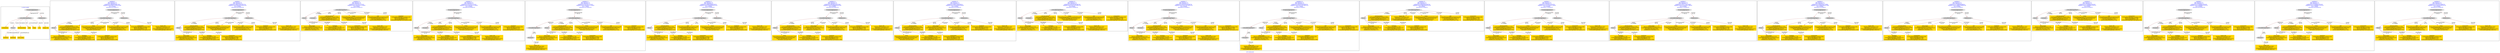 digraph n0 {
fontcolor="blue"
remincross="true"
label="s20-s-lacma.xml"
subgraph cluster_0 {
label="1-correct model"
n2[style="filled",color="white",fillcolor="lightgray",label="CulturalHeritageObject1"];
n3[shape="plaintext",style="filled",fillcolor="gold",label="creationDate"];
n4[style="filled",color="white",fillcolor="lightgray",label="Person1"];
n5[shape="plaintext",style="filled",fillcolor="gold",label="Artwork_Details"];
n6[shape="plaintext",style="filled",fillcolor="gold",label="title"];
n7[shape="plaintext",style="filled",fillcolor="gold",label="Origin"];
n8[shape="plaintext",style="filled",fillcolor="gold",label="ID"];
n9[shape="plaintext",style="filled",fillcolor="gold",label="birthDate"];
n10[shape="plaintext",style="filled",fillcolor="gold",label="deathDate"];
n11[shape="plaintext",style="filled",fillcolor="gold",label="Artist_Name"];
n12[style="filled",color="white",fillcolor="lightgray",label="EuropeanaAggregation1"];
n13[style="filled",color="white",fillcolor="lightgray",label="WebResource1"];
n14[shape="plaintext",style="filled",fillcolor="gold",label="Image_URL"];
}
subgraph cluster_1 {
label="candidate 0\nlink coherence:1.0\nnode coherence:1.0\nconfidence:0.4896383404877847\nmapping score:0.6007127801625949\ncost:10.99998\n-precision:0.82-recall:0.75"
n16[style="filled",color="white",fillcolor="lightgray",label="CulturalHeritageObject1"];
n17[style="filled",color="white",fillcolor="lightgray",label="Person1"];
n18[style="filled",color="white",fillcolor="lightgray",label="EuropeanaAggregation1"];
n19[style="filled",color="white",fillcolor="lightgray",label="WebResource1"];
n20[shape="plaintext",style="filled",fillcolor="gold",label="Image_URL\n[WebResource,classLink,0.562]\n[Document,classLink,0.417]\n[CulturalHeritageObject,provenance,0.011]\n[CulturalHeritageObject,title,0.01]"];
n21[shape="plaintext",style="filled",fillcolor="gold",label="Artwork_Details\n[CulturalHeritageObject,extent,0.692]\n[CulturalHeritageObject,provenance,0.169]\n[Person,nameOfThePerson,0.07]\n[CulturalHeritageObject,description,0.069]"];
n22[shape="plaintext",style="filled",fillcolor="gold",label="Artist_Name\n[Person,nameOfThePerson,0.374]\n[CulturalHeritageObject,provenance,0.287]\n[Document,classLink,0.201]\n[WebResource,classLink,0.137]"];
n23[shape="plaintext",style="filled",fillcolor="gold",label="Origin\n[CulturalHeritageObject,accessionNumber,0.363]\n[CulturalHeritageObject,provenance,0.283]\n[Person,nameOfThePerson,0.262]\n[Document,classLink,0.092]"];
n24[shape="plaintext",style="filled",fillcolor="gold",label="title\n[CulturalHeritageObject,provenance,0.406]\n[CulturalHeritageObject,title,0.252]\n[Document,classLink,0.195]\n[Person,nameOfThePerson,0.148]"];
n25[shape="plaintext",style="filled",fillcolor="gold",label="birthDate\n[Person,dateOfBirth,0.728]\n[CulturalHeritageObject,created,0.232]\n[Person,dateOfDeath,0.031]\n[CulturalHeritageObject,description,0.009]"];
n26[shape="plaintext",style="filled",fillcolor="gold",label="deathDate\n[CulturalHeritageObject,created,0.426]\n[Person,dateOfDeath,0.337]\n[Person,dateOfBirth,0.232]\n[CulturalHeritageObject,provenance,0.006]"];
n27[shape="plaintext",style="filled",fillcolor="gold",label="creationDate\n[CulturalHeritageObject,created,0.456]\n[Person,dateOfDeath,0.356]\n[Person,dateOfBirth,0.178]\n[CulturalHeritageObject,description,0.01]"];
}
subgraph cluster_2 {
label="candidate 1\nlink coherence:1.0\nnode coherence:1.0\nconfidence:0.48834700347997745\nmapping score:0.6002823344933258\ncost:10.99998\n-precision:0.64-recall:0.58"
n29[style="filled",color="white",fillcolor="lightgray",label="CulturalHeritageObject1"];
n30[style="filled",color="white",fillcolor="lightgray",label="Person1"];
n31[style="filled",color="white",fillcolor="lightgray",label="EuropeanaAggregation1"];
n32[style="filled",color="white",fillcolor="lightgray",label="WebResource1"];
n33[shape="plaintext",style="filled",fillcolor="gold",label="Image_URL\n[WebResource,classLink,0.562]\n[Document,classLink,0.417]\n[CulturalHeritageObject,provenance,0.011]\n[CulturalHeritageObject,title,0.01]"];
n34[shape="plaintext",style="filled",fillcolor="gold",label="Artwork_Details\n[CulturalHeritageObject,extent,0.692]\n[CulturalHeritageObject,provenance,0.169]\n[Person,nameOfThePerson,0.07]\n[CulturalHeritageObject,description,0.069]"];
n35[shape="plaintext",style="filled",fillcolor="gold",label="Artist_Name\n[Person,nameOfThePerson,0.374]\n[CulturalHeritageObject,provenance,0.287]\n[Document,classLink,0.201]\n[WebResource,classLink,0.137]"];
n36[shape="plaintext",style="filled",fillcolor="gold",label="Origin\n[CulturalHeritageObject,accessionNumber,0.363]\n[CulturalHeritageObject,provenance,0.283]\n[Person,nameOfThePerson,0.262]\n[Document,classLink,0.092]"];
n37[shape="plaintext",style="filled",fillcolor="gold",label="title\n[CulturalHeritageObject,provenance,0.406]\n[CulturalHeritageObject,title,0.252]\n[Document,classLink,0.195]\n[Person,nameOfThePerson,0.148]"];
n38[shape="plaintext",style="filled",fillcolor="gold",label="birthDate\n[Person,dateOfBirth,0.728]\n[CulturalHeritageObject,created,0.232]\n[Person,dateOfDeath,0.031]\n[CulturalHeritageObject,description,0.009]"];
n39[shape="plaintext",style="filled",fillcolor="gold",label="creationDate\n[CulturalHeritageObject,created,0.456]\n[Person,dateOfDeath,0.356]\n[Person,dateOfBirth,0.178]\n[CulturalHeritageObject,description,0.01]"];
n40[shape="plaintext",style="filled",fillcolor="gold",label="deathDate\n[CulturalHeritageObject,created,0.426]\n[Person,dateOfDeath,0.337]\n[Person,dateOfBirth,0.232]\n[CulturalHeritageObject,provenance,0.006]"];
}
subgraph cluster_3 {
label="candidate 10\nlink coherence:1.0\nnode coherence:1.0\nconfidence:0.470218127131447\nmapping score:0.5942393757104824\ncost:9.99998\n-precision:0.4-recall:0.33"
n42[style="filled",color="white",fillcolor="lightgray",label="CulturalHeritageObject1"];
n43[style="filled",color="white",fillcolor="lightgray",label="Person1"];
n44[style="filled",color="white",fillcolor="lightgray",label="Document1"];
n45[shape="plaintext",style="filled",fillcolor="gold",label="Artwork_Details\n[CulturalHeritageObject,extent,0.692]\n[CulturalHeritageObject,provenance,0.169]\n[Person,nameOfThePerson,0.07]\n[CulturalHeritageObject,description,0.069]"];
n46[shape="plaintext",style="filled",fillcolor="gold",label="Artist_Name\n[Person,nameOfThePerson,0.374]\n[CulturalHeritageObject,provenance,0.287]\n[Document,classLink,0.201]\n[WebResource,classLink,0.137]"];
n47[shape="plaintext",style="filled",fillcolor="gold",label="Origin\n[CulturalHeritageObject,accessionNumber,0.363]\n[CulturalHeritageObject,provenance,0.283]\n[Person,nameOfThePerson,0.262]\n[Document,classLink,0.092]"];
n48[shape="plaintext",style="filled",fillcolor="gold",label="title\n[CulturalHeritageObject,provenance,0.406]\n[CulturalHeritageObject,title,0.252]\n[Document,classLink,0.195]\n[Person,nameOfThePerson,0.148]"];
n49[shape="plaintext",style="filled",fillcolor="gold",label="Image_URL\n[WebResource,classLink,0.562]\n[Document,classLink,0.417]\n[CulturalHeritageObject,provenance,0.011]\n[CulturalHeritageObject,title,0.01]"];
n50[shape="plaintext",style="filled",fillcolor="gold",label="birthDate\n[Person,dateOfBirth,0.728]\n[CulturalHeritageObject,created,0.232]\n[Person,dateOfDeath,0.031]\n[CulturalHeritageObject,description,0.009]"];
n51[shape="plaintext",style="filled",fillcolor="gold",label="creationDate\n[CulturalHeritageObject,created,0.456]\n[Person,dateOfDeath,0.356]\n[Person,dateOfBirth,0.178]\n[CulturalHeritageObject,description,0.01]"];
n52[shape="plaintext",style="filled",fillcolor="gold",label="deathDate\n[CulturalHeritageObject,created,0.426]\n[Person,dateOfDeath,0.337]\n[Person,dateOfBirth,0.232]\n[CulturalHeritageObject,provenance,0.006]"];
}
subgraph cluster_4 {
label="candidate 11\nlink coherence:1.0\nnode coherence:1.0\nconfidence:0.470218127131447\nmapping score:0.5942393757104824\ncost:10.99998\n-precision:0.45-recall:0.42"
n54[style="filled",color="white",fillcolor="lightgray",label="CulturalHeritageObject1"];
n55[style="filled",color="white",fillcolor="lightgray",label="Person1"];
n56[style="filled",color="white",fillcolor="lightgray",label="Document1"];
n57[style="filled",color="white",fillcolor="lightgray",label="EuropeanaAggregation1"];
n58[shape="plaintext",style="filled",fillcolor="gold",label="Artwork_Details\n[CulturalHeritageObject,extent,0.692]\n[CulturalHeritageObject,provenance,0.169]\n[Person,nameOfThePerson,0.07]\n[CulturalHeritageObject,description,0.069]"];
n59[shape="plaintext",style="filled",fillcolor="gold",label="Artist_Name\n[Person,nameOfThePerson,0.374]\n[CulturalHeritageObject,provenance,0.287]\n[Document,classLink,0.201]\n[WebResource,classLink,0.137]"];
n60[shape="plaintext",style="filled",fillcolor="gold",label="Origin\n[CulturalHeritageObject,accessionNumber,0.363]\n[CulturalHeritageObject,provenance,0.283]\n[Person,nameOfThePerson,0.262]\n[Document,classLink,0.092]"];
n61[shape="plaintext",style="filled",fillcolor="gold",label="title\n[CulturalHeritageObject,provenance,0.406]\n[CulturalHeritageObject,title,0.252]\n[Document,classLink,0.195]\n[Person,nameOfThePerson,0.148]"];
n62[shape="plaintext",style="filled",fillcolor="gold",label="Image_URL\n[WebResource,classLink,0.562]\n[Document,classLink,0.417]\n[CulturalHeritageObject,provenance,0.011]\n[CulturalHeritageObject,title,0.01]"];
n63[shape="plaintext",style="filled",fillcolor="gold",label="birthDate\n[Person,dateOfBirth,0.728]\n[CulturalHeritageObject,created,0.232]\n[Person,dateOfDeath,0.031]\n[CulturalHeritageObject,description,0.009]"];
n64[shape="plaintext",style="filled",fillcolor="gold",label="creationDate\n[CulturalHeritageObject,created,0.456]\n[Person,dateOfDeath,0.356]\n[Person,dateOfBirth,0.178]\n[CulturalHeritageObject,description,0.01]"];
n65[shape="plaintext",style="filled",fillcolor="gold",label="deathDate\n[CulturalHeritageObject,created,0.426]\n[Person,dateOfDeath,0.337]\n[Person,dateOfBirth,0.232]\n[CulturalHeritageObject,provenance,0.006]"];
}
subgraph cluster_5 {
label="candidate 12\nlink coherence:1.0\nnode coherence:1.0\nconfidence:0.470218127131447\nmapping score:0.5942393757104824\ncost:11.99998\n-precision:0.42-recall:0.42"
n67[style="filled",color="white",fillcolor="lightgray",label="CulturalHeritageObject1"];
n68[style="filled",color="white",fillcolor="lightgray",label="CulturalHeritageObject2"];
n69[style="filled",color="white",fillcolor="lightgray",label="Person1"];
n70[style="filled",color="white",fillcolor="lightgray",label="Document2"];
n71[style="filled",color="white",fillcolor="lightgray",label="EuropeanaAggregation1"];
n72[shape="plaintext",style="filled",fillcolor="gold",label="Artwork_Details\n[CulturalHeritageObject,extent,0.692]\n[CulturalHeritageObject,provenance,0.169]\n[Person,nameOfThePerson,0.07]\n[CulturalHeritageObject,description,0.069]"];
n73[shape="plaintext",style="filled",fillcolor="gold",label="Artist_Name\n[Person,nameOfThePerson,0.374]\n[CulturalHeritageObject,provenance,0.287]\n[Document,classLink,0.201]\n[WebResource,classLink,0.137]"];
n74[shape="plaintext",style="filled",fillcolor="gold",label="Image_URL\n[WebResource,classLink,0.562]\n[Document,classLink,0.417]\n[CulturalHeritageObject,provenance,0.011]\n[CulturalHeritageObject,title,0.01]"];
n75[shape="plaintext",style="filled",fillcolor="gold",label="Origin\n[CulturalHeritageObject,accessionNumber,0.363]\n[CulturalHeritageObject,provenance,0.283]\n[Person,nameOfThePerson,0.262]\n[Document,classLink,0.092]"];
n76[shape="plaintext",style="filled",fillcolor="gold",label="title\n[CulturalHeritageObject,provenance,0.406]\n[CulturalHeritageObject,title,0.252]\n[Document,classLink,0.195]\n[Person,nameOfThePerson,0.148]"];
n77[shape="plaintext",style="filled",fillcolor="gold",label="birthDate\n[Person,dateOfBirth,0.728]\n[CulturalHeritageObject,created,0.232]\n[Person,dateOfDeath,0.031]\n[CulturalHeritageObject,description,0.009]"];
n78[shape="plaintext",style="filled",fillcolor="gold",label="creationDate\n[CulturalHeritageObject,created,0.456]\n[Person,dateOfDeath,0.356]\n[Person,dateOfBirth,0.178]\n[CulturalHeritageObject,description,0.01]"];
n79[shape="plaintext",style="filled",fillcolor="gold",label="deathDate\n[CulturalHeritageObject,created,0.426]\n[Person,dateOfDeath,0.337]\n[Person,dateOfBirth,0.232]\n[CulturalHeritageObject,provenance,0.006]"];
}
subgraph cluster_6 {
label="candidate 13\nlink coherence:1.0\nnode coherence:1.0\nconfidence:0.46908799064103074\nmapping score:0.5938626635470102\ncost:10.99998\n-precision:0.73-recall:0.67"
n81[style="filled",color="white",fillcolor="lightgray",label="CulturalHeritageObject1"];
n82[style="filled",color="white",fillcolor="lightgray",label="Person1"];
n83[style="filled",color="white",fillcolor="lightgray",label="EuropeanaAggregation1"];
n84[style="filled",color="white",fillcolor="lightgray",label="WebResource1"];
n85[shape="plaintext",style="filled",fillcolor="gold",label="Image_URL\n[WebResource,classLink,0.562]\n[Document,classLink,0.417]\n[CulturalHeritageObject,provenance,0.011]\n[CulturalHeritageObject,title,0.01]"];
n86[shape="plaintext",style="filled",fillcolor="gold",label="Artwork_Details\n[CulturalHeritageObject,extent,0.692]\n[CulturalHeritageObject,provenance,0.169]\n[Person,nameOfThePerson,0.07]\n[CulturalHeritageObject,description,0.069]"];
n87[shape="plaintext",style="filled",fillcolor="gold",label="Artist_Name\n[Person,nameOfThePerson,0.374]\n[CulturalHeritageObject,provenance,0.287]\n[Document,classLink,0.201]\n[WebResource,classLink,0.137]"];
n88[shape="plaintext",style="filled",fillcolor="gold",label="title\n[CulturalHeritageObject,provenance,0.406]\n[CulturalHeritageObject,title,0.252]\n[Document,classLink,0.195]\n[Person,nameOfThePerson,0.148]"];
n89[shape="plaintext",style="filled",fillcolor="gold",label="Origin\n[CulturalHeritageObject,accessionNumber,0.363]\n[CulturalHeritageObject,provenance,0.283]\n[Person,nameOfThePerson,0.262]\n[Document,classLink,0.092]"];
n90[shape="plaintext",style="filled",fillcolor="gold",label="birthDate\n[Person,dateOfBirth,0.728]\n[CulturalHeritageObject,created,0.232]\n[Person,dateOfDeath,0.031]\n[CulturalHeritageObject,description,0.009]"];
n91[shape="plaintext",style="filled",fillcolor="gold",label="creationDate\n[CulturalHeritageObject,created,0.456]\n[Person,dateOfDeath,0.356]\n[Person,dateOfBirth,0.178]\n[CulturalHeritageObject,description,0.01]"];
n92[shape="plaintext",style="filled",fillcolor="gold",label="deathDate\n[CulturalHeritageObject,created,0.426]\n[Person,dateOfDeath,0.337]\n[Person,dateOfBirth,0.232]\n[CulturalHeritageObject,provenance,0.006]"];
}
subgraph cluster_7 {
label="candidate 14\nlink coherence:1.0\nnode coherence:1.0\nconfidence:0.46616653335875863\nmapping score:0.5928888444529196\ncost:10.99998\n-precision:0.64-recall:0.58"
n94[style="filled",color="white",fillcolor="lightgray",label="CulturalHeritageObject1"];
n95[style="filled",color="white",fillcolor="lightgray",label="Person1"];
n96[style="filled",color="white",fillcolor="lightgray",label="EuropeanaAggregation1"];
n97[style="filled",color="white",fillcolor="lightgray",label="WebResource1"];
n98[shape="plaintext",style="filled",fillcolor="gold",label="Image_URL\n[WebResource,classLink,0.562]\n[Document,classLink,0.417]\n[CulturalHeritageObject,provenance,0.011]\n[CulturalHeritageObject,title,0.01]"];
n99[shape="plaintext",style="filled",fillcolor="gold",label="Origin\n[CulturalHeritageObject,accessionNumber,0.363]\n[CulturalHeritageObject,provenance,0.283]\n[Person,nameOfThePerson,0.262]\n[Document,classLink,0.092]"];
n100[shape="plaintext",style="filled",fillcolor="gold",label="Artwork_Details\n[CulturalHeritageObject,extent,0.692]\n[CulturalHeritageObject,provenance,0.169]\n[Person,nameOfThePerson,0.07]\n[CulturalHeritageObject,description,0.069]"];
n101[shape="plaintext",style="filled",fillcolor="gold",label="Artist_Name\n[Person,nameOfThePerson,0.374]\n[CulturalHeritageObject,provenance,0.287]\n[Document,classLink,0.201]\n[WebResource,classLink,0.137]"];
n102[shape="plaintext",style="filled",fillcolor="gold",label="title\n[CulturalHeritageObject,provenance,0.406]\n[CulturalHeritageObject,title,0.252]\n[Document,classLink,0.195]\n[Person,nameOfThePerson,0.148]"];
n103[shape="plaintext",style="filled",fillcolor="gold",label="birthDate\n[Person,dateOfBirth,0.728]\n[CulturalHeritageObject,created,0.232]\n[Person,dateOfDeath,0.031]\n[CulturalHeritageObject,description,0.009]"];
n104[shape="plaintext",style="filled",fillcolor="gold",label="deathDate\n[CulturalHeritageObject,created,0.426]\n[Person,dateOfDeath,0.337]\n[Person,dateOfBirth,0.232]\n[CulturalHeritageObject,provenance,0.006]"];
n105[shape="plaintext",style="filled",fillcolor="gold",label="creationDate\n[CulturalHeritageObject,created,0.456]\n[Person,dateOfDeath,0.356]\n[Person,dateOfBirth,0.178]\n[CulturalHeritageObject,description,0.01]"];
}
subgraph cluster_8 {
label="candidate 15\nlink coherence:1.0\nnode coherence:1.0\nconfidence:0.4648751963509515\nmapping score:0.5924583987836505\ncost:10.99998\n-precision:0.45-recall:0.42"
n107[style="filled",color="white",fillcolor="lightgray",label="CulturalHeritageObject1"];
n108[style="filled",color="white",fillcolor="lightgray",label="Person1"];
n109[style="filled",color="white",fillcolor="lightgray",label="EuropeanaAggregation1"];
n110[style="filled",color="white",fillcolor="lightgray",label="WebResource1"];
n111[shape="plaintext",style="filled",fillcolor="gold",label="Image_URL\n[WebResource,classLink,0.562]\n[Document,classLink,0.417]\n[CulturalHeritageObject,provenance,0.011]\n[CulturalHeritageObject,title,0.01]"];
n112[shape="plaintext",style="filled",fillcolor="gold",label="Origin\n[CulturalHeritageObject,accessionNumber,0.363]\n[CulturalHeritageObject,provenance,0.283]\n[Person,nameOfThePerson,0.262]\n[Document,classLink,0.092]"];
n113[shape="plaintext",style="filled",fillcolor="gold",label="Artwork_Details\n[CulturalHeritageObject,extent,0.692]\n[CulturalHeritageObject,provenance,0.169]\n[Person,nameOfThePerson,0.07]\n[CulturalHeritageObject,description,0.069]"];
n114[shape="plaintext",style="filled",fillcolor="gold",label="Artist_Name\n[Person,nameOfThePerson,0.374]\n[CulturalHeritageObject,provenance,0.287]\n[Document,classLink,0.201]\n[WebResource,classLink,0.137]"];
n115[shape="plaintext",style="filled",fillcolor="gold",label="title\n[CulturalHeritageObject,provenance,0.406]\n[CulturalHeritageObject,title,0.252]\n[Document,classLink,0.195]\n[Person,nameOfThePerson,0.148]"];
n116[shape="plaintext",style="filled",fillcolor="gold",label="birthDate\n[Person,dateOfBirth,0.728]\n[CulturalHeritageObject,created,0.232]\n[Person,dateOfDeath,0.031]\n[CulturalHeritageObject,description,0.009]"];
n117[shape="plaintext",style="filled",fillcolor="gold",label="creationDate\n[CulturalHeritageObject,created,0.456]\n[Person,dateOfDeath,0.356]\n[Person,dateOfBirth,0.178]\n[CulturalHeritageObject,description,0.01]"];
n118[shape="plaintext",style="filled",fillcolor="gold",label="deathDate\n[CulturalHeritageObject,created,0.426]\n[Person,dateOfDeath,0.337]\n[Person,dateOfBirth,0.232]\n[CulturalHeritageObject,provenance,0.006]"];
}
subgraph cluster_9 {
label="candidate 16\nlink coherence:1.0\nnode coherence:1.0\nconfidence:0.46161922497666746\nmapping score:0.5913730749922225\ncost:9.99998\n-precision:0.5-recall:0.42"
n120[style="filled",color="white",fillcolor="lightgray",label="CulturalHeritageObject1"];
n121[style="filled",color="white",fillcolor="lightgray",label="Person1"];
n122[style="filled",color="white",fillcolor="lightgray",label="Document1"];
n123[shape="plaintext",style="filled",fillcolor="gold",label="Artwork_Details\n[CulturalHeritageObject,extent,0.692]\n[CulturalHeritageObject,provenance,0.169]\n[Person,nameOfThePerson,0.07]\n[CulturalHeritageObject,description,0.069]"];
n124[shape="plaintext",style="filled",fillcolor="gold",label="Artist_Name\n[Person,nameOfThePerson,0.374]\n[CulturalHeritageObject,provenance,0.287]\n[Document,classLink,0.201]\n[WebResource,classLink,0.137]"];
n125[shape="plaintext",style="filled",fillcolor="gold",label="Origin\n[CulturalHeritageObject,accessionNumber,0.363]\n[CulturalHeritageObject,provenance,0.283]\n[Person,nameOfThePerson,0.262]\n[Document,classLink,0.092]"];
n126[shape="plaintext",style="filled",fillcolor="gold",label="title\n[CulturalHeritageObject,provenance,0.406]\n[CulturalHeritageObject,title,0.252]\n[Document,classLink,0.195]\n[Person,nameOfThePerson,0.148]"];
n127[shape="plaintext",style="filled",fillcolor="gold",label="Image_URL\n[WebResource,classLink,0.562]\n[Document,classLink,0.417]\n[CulturalHeritageObject,provenance,0.011]\n[CulturalHeritageObject,title,0.01]"];
n128[shape="plaintext",style="filled",fillcolor="gold",label="birthDate\n[Person,dateOfBirth,0.728]\n[CulturalHeritageObject,created,0.232]\n[Person,dateOfDeath,0.031]\n[CulturalHeritageObject,description,0.009]"];
n129[shape="plaintext",style="filled",fillcolor="gold",label="deathDate\n[CulturalHeritageObject,created,0.426]\n[Person,dateOfDeath,0.337]\n[Person,dateOfBirth,0.232]\n[CulturalHeritageObject,provenance,0.006]"];
n130[shape="plaintext",style="filled",fillcolor="gold",label="creationDate\n[CulturalHeritageObject,created,0.456]\n[Person,dateOfDeath,0.356]\n[Person,dateOfBirth,0.178]\n[CulturalHeritageObject,description,0.01]"];
}
subgraph cluster_10 {
label="candidate 17\nlink coherence:1.0\nnode coherence:1.0\nconfidence:0.46161922497666746\nmapping score:0.5913730749922225\ncost:10.99998\n-precision:0.55-recall:0.5"
n132[style="filled",color="white",fillcolor="lightgray",label="CulturalHeritageObject1"];
n133[style="filled",color="white",fillcolor="lightgray",label="Person1"];
n134[style="filled",color="white",fillcolor="lightgray",label="Document1"];
n135[style="filled",color="white",fillcolor="lightgray",label="EuropeanaAggregation1"];
n136[shape="plaintext",style="filled",fillcolor="gold",label="Artwork_Details\n[CulturalHeritageObject,extent,0.692]\n[CulturalHeritageObject,provenance,0.169]\n[Person,nameOfThePerson,0.07]\n[CulturalHeritageObject,description,0.069]"];
n137[shape="plaintext",style="filled",fillcolor="gold",label="Artist_Name\n[Person,nameOfThePerson,0.374]\n[CulturalHeritageObject,provenance,0.287]\n[Document,classLink,0.201]\n[WebResource,classLink,0.137]"];
n138[shape="plaintext",style="filled",fillcolor="gold",label="Origin\n[CulturalHeritageObject,accessionNumber,0.363]\n[CulturalHeritageObject,provenance,0.283]\n[Person,nameOfThePerson,0.262]\n[Document,classLink,0.092]"];
n139[shape="plaintext",style="filled",fillcolor="gold",label="title\n[CulturalHeritageObject,provenance,0.406]\n[CulturalHeritageObject,title,0.252]\n[Document,classLink,0.195]\n[Person,nameOfThePerson,0.148]"];
n140[shape="plaintext",style="filled",fillcolor="gold",label="Image_URL\n[WebResource,classLink,0.562]\n[Document,classLink,0.417]\n[CulturalHeritageObject,provenance,0.011]\n[CulturalHeritageObject,title,0.01]"];
n141[shape="plaintext",style="filled",fillcolor="gold",label="birthDate\n[Person,dateOfBirth,0.728]\n[CulturalHeritageObject,created,0.232]\n[Person,dateOfDeath,0.031]\n[CulturalHeritageObject,description,0.009]"];
n142[shape="plaintext",style="filled",fillcolor="gold",label="deathDate\n[CulturalHeritageObject,created,0.426]\n[Person,dateOfDeath,0.337]\n[Person,dateOfBirth,0.232]\n[CulturalHeritageObject,provenance,0.006]"];
n143[shape="plaintext",style="filled",fillcolor="gold",label="creationDate\n[CulturalHeritageObject,created,0.456]\n[Person,dateOfDeath,0.356]\n[Person,dateOfBirth,0.178]\n[CulturalHeritageObject,description,0.01]"];
}
subgraph cluster_11 {
label="candidate 18\nlink coherence:1.0\nnode coherence:1.0\nconfidence:0.46161922497666746\nmapping score:0.5913730749922225\ncost:11.99998\n-precision:0.5-recall:0.5"
n145[style="filled",color="white",fillcolor="lightgray",label="CulturalHeritageObject1"];
n146[style="filled",color="white",fillcolor="lightgray",label="CulturalHeritageObject2"];
n147[style="filled",color="white",fillcolor="lightgray",label="Person1"];
n148[style="filled",color="white",fillcolor="lightgray",label="Document2"];
n149[style="filled",color="white",fillcolor="lightgray",label="EuropeanaAggregation1"];
n150[shape="plaintext",style="filled",fillcolor="gold",label="Artwork_Details\n[CulturalHeritageObject,extent,0.692]\n[CulturalHeritageObject,provenance,0.169]\n[Person,nameOfThePerson,0.07]\n[CulturalHeritageObject,description,0.069]"];
n151[shape="plaintext",style="filled",fillcolor="gold",label="Artist_Name\n[Person,nameOfThePerson,0.374]\n[CulturalHeritageObject,provenance,0.287]\n[Document,classLink,0.201]\n[WebResource,classLink,0.137]"];
n152[shape="plaintext",style="filled",fillcolor="gold",label="Image_URL\n[WebResource,classLink,0.562]\n[Document,classLink,0.417]\n[CulturalHeritageObject,provenance,0.011]\n[CulturalHeritageObject,title,0.01]"];
n153[shape="plaintext",style="filled",fillcolor="gold",label="Origin\n[CulturalHeritageObject,accessionNumber,0.363]\n[CulturalHeritageObject,provenance,0.283]\n[Person,nameOfThePerson,0.262]\n[Document,classLink,0.092]"];
n154[shape="plaintext",style="filled",fillcolor="gold",label="title\n[CulturalHeritageObject,provenance,0.406]\n[CulturalHeritageObject,title,0.252]\n[Document,classLink,0.195]\n[Person,nameOfThePerson,0.148]"];
n155[shape="plaintext",style="filled",fillcolor="gold",label="birthDate\n[Person,dateOfBirth,0.728]\n[CulturalHeritageObject,created,0.232]\n[Person,dateOfDeath,0.031]\n[CulturalHeritageObject,description,0.009]"];
n156[shape="plaintext",style="filled",fillcolor="gold",label="deathDate\n[CulturalHeritageObject,created,0.426]\n[Person,dateOfDeath,0.337]\n[Person,dateOfBirth,0.232]\n[CulturalHeritageObject,provenance,0.006]"];
n157[shape="plaintext",style="filled",fillcolor="gold",label="creationDate\n[CulturalHeritageObject,created,0.456]\n[Person,dateOfDeath,0.356]\n[Person,dateOfBirth,0.178]\n[CulturalHeritageObject,description,0.01]"];
}
subgraph cluster_12 {
label="candidate 19\nlink coherence:1.0\nnode coherence:1.0\nconfidence:0.42084393876268794\nmapping score:0.5986146462542293\ncost:8.99998\n-precision:0.67-recall:0.5"
n159[style="filled",color="white",fillcolor="lightgray",label="CulturalHeritageObject1"];
n160[style="filled",color="white",fillcolor="lightgray",label="Person1"];
n161[shape="plaintext",style="filled",fillcolor="gold",label="Artwork_Details\n[CulturalHeritageObject,extent,0.692]\n[CulturalHeritageObject,provenance,0.169]\n[Person,nameOfThePerson,0.07]\n[CulturalHeritageObject,description,0.069]"];
n162[shape="plaintext",style="filled",fillcolor="gold",label="Artist_Name\n[Person,nameOfThePerson,0.374]\n[CulturalHeritageObject,provenance,0.287]\n[Document,classLink,0.201]\n[WebResource,classLink,0.137]"];
n163[shape="plaintext",style="filled",fillcolor="gold",label="Image_URL\n[WebResource,classLink,0.562]\n[Document,classLink,0.417]\n[CulturalHeritageObject,provenance,0.011]\n[CulturalHeritageObject,title,0.01]"];
n164[shape="plaintext",style="filled",fillcolor="gold",label="Origin\n[CulturalHeritageObject,accessionNumber,0.363]\n[CulturalHeritageObject,provenance,0.283]\n[Person,nameOfThePerson,0.262]\n[Document,classLink,0.092]"];
n165[shape="plaintext",style="filled",fillcolor="gold",label="title\n[CulturalHeritageObject,provenance,0.406]\n[CulturalHeritageObject,title,0.252]\n[Document,classLink,0.195]\n[Person,nameOfThePerson,0.148]"];
n166[shape="plaintext",style="filled",fillcolor="gold",label="birthDate\n[Person,dateOfBirth,0.728]\n[CulturalHeritageObject,created,0.232]\n[Person,dateOfDeath,0.031]\n[CulturalHeritageObject,description,0.009]"];
n167[shape="plaintext",style="filled",fillcolor="gold",label="deathDate\n[CulturalHeritageObject,created,0.426]\n[Person,dateOfDeath,0.337]\n[Person,dateOfBirth,0.232]\n[CulturalHeritageObject,provenance,0.006]"];
n168[shape="plaintext",style="filled",fillcolor="gold",label="creationDate\n[CulturalHeritageObject,created,0.456]\n[Person,dateOfDeath,0.356]\n[Person,dateOfBirth,0.178]\n[CulturalHeritageObject,description,0.01]"];
}
subgraph cluster_13 {
label="candidate 2\nlink coherence:1.0\nnode coherence:1.0\nconfidence:0.4797481013251979\nmapping score:0.5974160337750659\ncost:10.99998\n-precision:0.73-recall:0.67"
n170[style="filled",color="white",fillcolor="lightgray",label="CulturalHeritageObject1"];
n171[style="filled",color="white",fillcolor="lightgray",label="Person1"];
n172[style="filled",color="white",fillcolor="lightgray",label="EuropeanaAggregation1"];
n173[style="filled",color="white",fillcolor="lightgray",label="WebResource1"];
n174[shape="plaintext",style="filled",fillcolor="gold",label="Image_URL\n[WebResource,classLink,0.562]\n[Document,classLink,0.417]\n[CulturalHeritageObject,provenance,0.011]\n[CulturalHeritageObject,title,0.01]"];
n175[shape="plaintext",style="filled",fillcolor="gold",label="Artwork_Details\n[CulturalHeritageObject,extent,0.692]\n[CulturalHeritageObject,provenance,0.169]\n[Person,nameOfThePerson,0.07]\n[CulturalHeritageObject,description,0.069]"];
n176[shape="plaintext",style="filled",fillcolor="gold",label="Artist_Name\n[Person,nameOfThePerson,0.374]\n[CulturalHeritageObject,provenance,0.287]\n[Document,classLink,0.201]\n[WebResource,classLink,0.137]"];
n177[shape="plaintext",style="filled",fillcolor="gold",label="Origin\n[CulturalHeritageObject,accessionNumber,0.363]\n[CulturalHeritageObject,provenance,0.283]\n[Person,nameOfThePerson,0.262]\n[Document,classLink,0.092]"];
n178[shape="plaintext",style="filled",fillcolor="gold",label="title\n[CulturalHeritageObject,provenance,0.406]\n[CulturalHeritageObject,title,0.252]\n[Document,classLink,0.195]\n[Person,nameOfThePerson,0.148]"];
n179[shape="plaintext",style="filled",fillcolor="gold",label="birthDate\n[Person,dateOfBirth,0.728]\n[CulturalHeritageObject,created,0.232]\n[Person,dateOfDeath,0.031]\n[CulturalHeritageObject,description,0.009]"];
n180[shape="plaintext",style="filled",fillcolor="gold",label="deathDate\n[CulturalHeritageObject,created,0.426]\n[Person,dateOfDeath,0.337]\n[Person,dateOfBirth,0.232]\n[CulturalHeritageObject,provenance,0.006]"];
n181[shape="plaintext",style="filled",fillcolor="gold",label="creationDate\n[CulturalHeritageObject,created,0.456]\n[Person,dateOfDeath,0.356]\n[Person,dateOfBirth,0.178]\n[CulturalHeritageObject,description,0.01]"];
}
subgraph cluster_14 {
label="candidate 3\nlink coherence:1.0\nnode coherence:1.0\nconfidence:0.4787777452158087\nmapping score:0.5970925817386029\ncost:10.99998\n-precision:0.73-recall:0.67"
n183[style="filled",color="white",fillcolor="lightgray",label="CulturalHeritageObject1"];
n184[style="filled",color="white",fillcolor="lightgray",label="Person1"];
n185[style="filled",color="white",fillcolor="lightgray",label="EuropeanaAggregation1"];
n186[style="filled",color="white",fillcolor="lightgray",label="WebResource1"];
n187[shape="plaintext",style="filled",fillcolor="gold",label="Image_URL\n[WebResource,classLink,0.562]\n[Document,classLink,0.417]\n[CulturalHeritageObject,provenance,0.011]\n[CulturalHeritageObject,title,0.01]"];
n188[shape="plaintext",style="filled",fillcolor="gold",label="Artwork_Details\n[CulturalHeritageObject,extent,0.692]\n[CulturalHeritageObject,provenance,0.169]\n[Person,nameOfThePerson,0.07]\n[CulturalHeritageObject,description,0.069]"];
n189[shape="plaintext",style="filled",fillcolor="gold",label="Artist_Name\n[Person,nameOfThePerson,0.374]\n[CulturalHeritageObject,provenance,0.287]\n[Document,classLink,0.201]\n[WebResource,classLink,0.137]"];
n190[shape="plaintext",style="filled",fillcolor="gold",label="Origin\n[CulturalHeritageObject,accessionNumber,0.363]\n[CulturalHeritageObject,provenance,0.283]\n[Person,nameOfThePerson,0.262]\n[Document,classLink,0.092]"];
n191[shape="plaintext",style="filled",fillcolor="gold",label="title\n[CulturalHeritageObject,provenance,0.406]\n[CulturalHeritageObject,title,0.252]\n[Document,classLink,0.195]\n[Person,nameOfThePerson,0.148]"];
n192[shape="plaintext",style="filled",fillcolor="gold",label="birthDate\n[Person,dateOfBirth,0.728]\n[CulturalHeritageObject,created,0.232]\n[Person,dateOfDeath,0.031]\n[CulturalHeritageObject,description,0.009]"];
n193[shape="plaintext",style="filled",fillcolor="gold",label="deathDate\n[CulturalHeritageObject,created,0.426]\n[Person,dateOfDeath,0.337]\n[Person,dateOfBirth,0.232]\n[CulturalHeritageObject,provenance,0.006]"];
n194[shape="plaintext",style="filled",fillcolor="gold",label="creationDate\n[CulturalHeritageObject,created,0.456]\n[Person,dateOfDeath,0.356]\n[Person,dateOfBirth,0.178]\n[CulturalHeritageObject,description,0.01]"];
}
subgraph cluster_15 {
label="candidate 4\nlink coherence:1.0\nnode coherence:1.0\nconfidence:0.47845676431739065\nmapping score:0.5969855881057969\ncost:10.99998\n-precision:0.55-recall:0.5"
n196[style="filled",color="white",fillcolor="lightgray",label="CulturalHeritageObject1"];
n197[style="filled",color="white",fillcolor="lightgray",label="Person1"];
n198[style="filled",color="white",fillcolor="lightgray",label="EuropeanaAggregation1"];
n199[style="filled",color="white",fillcolor="lightgray",label="WebResource1"];
n200[shape="plaintext",style="filled",fillcolor="gold",label="Image_URL\n[WebResource,classLink,0.562]\n[Document,classLink,0.417]\n[CulturalHeritageObject,provenance,0.011]\n[CulturalHeritageObject,title,0.01]"];
n201[shape="plaintext",style="filled",fillcolor="gold",label="Artwork_Details\n[CulturalHeritageObject,extent,0.692]\n[CulturalHeritageObject,provenance,0.169]\n[Person,nameOfThePerson,0.07]\n[CulturalHeritageObject,description,0.069]"];
n202[shape="plaintext",style="filled",fillcolor="gold",label="Artist_Name\n[Person,nameOfThePerson,0.374]\n[CulturalHeritageObject,provenance,0.287]\n[Document,classLink,0.201]\n[WebResource,classLink,0.137]"];
n203[shape="plaintext",style="filled",fillcolor="gold",label="Origin\n[CulturalHeritageObject,accessionNumber,0.363]\n[CulturalHeritageObject,provenance,0.283]\n[Person,nameOfThePerson,0.262]\n[Document,classLink,0.092]"];
n204[shape="plaintext",style="filled",fillcolor="gold",label="title\n[CulturalHeritageObject,provenance,0.406]\n[CulturalHeritageObject,title,0.252]\n[Document,classLink,0.195]\n[Person,nameOfThePerson,0.148]"];
n205[shape="plaintext",style="filled",fillcolor="gold",label="birthDate\n[Person,dateOfBirth,0.728]\n[CulturalHeritageObject,created,0.232]\n[Person,dateOfDeath,0.031]\n[CulturalHeritageObject,description,0.009]"];
n206[shape="plaintext",style="filled",fillcolor="gold",label="creationDate\n[CulturalHeritageObject,created,0.456]\n[Person,dateOfDeath,0.356]\n[Person,dateOfBirth,0.178]\n[CulturalHeritageObject,description,0.01]"];
n207[shape="plaintext",style="filled",fillcolor="gold",label="deathDate\n[CulturalHeritageObject,created,0.426]\n[Person,dateOfDeath,0.337]\n[Person,dateOfBirth,0.232]\n[CulturalHeritageObject,provenance,0.006]"];
}
subgraph cluster_16 {
label="candidate 5\nlink coherence:1.0\nnode coherence:1.0\nconfidence:0.4774864082080014\nmapping score:0.5966621360693338\ncost:10.99998\n-precision:0.55-recall:0.5"
n209[style="filled",color="white",fillcolor="lightgray",label="CulturalHeritageObject1"];
n210[style="filled",color="white",fillcolor="lightgray",label="Person1"];
n211[style="filled",color="white",fillcolor="lightgray",label="EuropeanaAggregation1"];
n212[style="filled",color="white",fillcolor="lightgray",label="WebResource1"];
n213[shape="plaintext",style="filled",fillcolor="gold",label="Image_URL\n[WebResource,classLink,0.562]\n[Document,classLink,0.417]\n[CulturalHeritageObject,provenance,0.011]\n[CulturalHeritageObject,title,0.01]"];
n214[shape="plaintext",style="filled",fillcolor="gold",label="Artwork_Details\n[CulturalHeritageObject,extent,0.692]\n[CulturalHeritageObject,provenance,0.169]\n[Person,nameOfThePerson,0.07]\n[CulturalHeritageObject,description,0.069]"];
n215[shape="plaintext",style="filled",fillcolor="gold",label="Artist_Name\n[Person,nameOfThePerson,0.374]\n[CulturalHeritageObject,provenance,0.287]\n[Document,classLink,0.201]\n[WebResource,classLink,0.137]"];
n216[shape="plaintext",style="filled",fillcolor="gold",label="Origin\n[CulturalHeritageObject,accessionNumber,0.363]\n[CulturalHeritageObject,provenance,0.283]\n[Person,nameOfThePerson,0.262]\n[Document,classLink,0.092]"];
n217[shape="plaintext",style="filled",fillcolor="gold",label="title\n[CulturalHeritageObject,provenance,0.406]\n[CulturalHeritageObject,title,0.252]\n[Document,classLink,0.195]\n[Person,nameOfThePerson,0.148]"];
n218[shape="plaintext",style="filled",fillcolor="gold",label="birthDate\n[Person,dateOfBirth,0.728]\n[CulturalHeritageObject,created,0.232]\n[Person,dateOfDeath,0.031]\n[CulturalHeritageObject,description,0.009]"];
n219[shape="plaintext",style="filled",fillcolor="gold",label="creationDate\n[CulturalHeritageObject,created,0.456]\n[Person,dateOfDeath,0.356]\n[Person,dateOfBirth,0.178]\n[CulturalHeritageObject,description,0.01]"];
n220[shape="plaintext",style="filled",fillcolor="gold",label="deathDate\n[CulturalHeritageObject,created,0.426]\n[Person,dateOfDeath,0.337]\n[Person,dateOfBirth,0.232]\n[CulturalHeritageObject,provenance,0.006]"];
}
subgraph cluster_17 {
label="candidate 6\nlink coherence:1.0\nnode coherence:1.0\nconfidence:0.47150946413925426\nmapping score:0.5946698213797514\ncost:9.99998\n-precision:0.6-recall:0.5"
n222[style="filled",color="white",fillcolor="lightgray",label="CulturalHeritageObject1"];
n223[style="filled",color="white",fillcolor="lightgray",label="Person1"];
n224[style="filled",color="white",fillcolor="lightgray",label="Document1"];
n225[shape="plaintext",style="filled",fillcolor="gold",label="Artwork_Details\n[CulturalHeritageObject,extent,0.692]\n[CulturalHeritageObject,provenance,0.169]\n[Person,nameOfThePerson,0.07]\n[CulturalHeritageObject,description,0.069]"];
n226[shape="plaintext",style="filled",fillcolor="gold",label="Artist_Name\n[Person,nameOfThePerson,0.374]\n[CulturalHeritageObject,provenance,0.287]\n[Document,classLink,0.201]\n[WebResource,classLink,0.137]"];
n227[shape="plaintext",style="filled",fillcolor="gold",label="Origin\n[CulturalHeritageObject,accessionNumber,0.363]\n[CulturalHeritageObject,provenance,0.283]\n[Person,nameOfThePerson,0.262]\n[Document,classLink,0.092]"];
n228[shape="plaintext",style="filled",fillcolor="gold",label="title\n[CulturalHeritageObject,provenance,0.406]\n[CulturalHeritageObject,title,0.252]\n[Document,classLink,0.195]\n[Person,nameOfThePerson,0.148]"];
n229[shape="plaintext",style="filled",fillcolor="gold",label="Image_URL\n[WebResource,classLink,0.562]\n[Document,classLink,0.417]\n[CulturalHeritageObject,provenance,0.011]\n[CulturalHeritageObject,title,0.01]"];
n230[shape="plaintext",style="filled",fillcolor="gold",label="birthDate\n[Person,dateOfBirth,0.728]\n[CulturalHeritageObject,created,0.232]\n[Person,dateOfDeath,0.031]\n[CulturalHeritageObject,description,0.009]"];
n231[shape="plaintext",style="filled",fillcolor="gold",label="deathDate\n[CulturalHeritageObject,created,0.426]\n[Person,dateOfDeath,0.337]\n[Person,dateOfBirth,0.232]\n[CulturalHeritageObject,provenance,0.006]"];
n232[shape="plaintext",style="filled",fillcolor="gold",label="creationDate\n[CulturalHeritageObject,created,0.456]\n[Person,dateOfDeath,0.356]\n[Person,dateOfBirth,0.178]\n[CulturalHeritageObject,description,0.01]"];
}
subgraph cluster_18 {
label="candidate 7\nlink coherence:1.0\nnode coherence:1.0\nconfidence:0.47150946413925426\nmapping score:0.5946698213797514\ncost:10.99998\n-precision:0.64-recall:0.58"
n234[style="filled",color="white",fillcolor="lightgray",label="CulturalHeritageObject1"];
n235[style="filled",color="white",fillcolor="lightgray",label="Person1"];
n236[style="filled",color="white",fillcolor="lightgray",label="Document1"];
n237[style="filled",color="white",fillcolor="lightgray",label="EuropeanaAggregation1"];
n238[shape="plaintext",style="filled",fillcolor="gold",label="Artwork_Details\n[CulturalHeritageObject,extent,0.692]\n[CulturalHeritageObject,provenance,0.169]\n[Person,nameOfThePerson,0.07]\n[CulturalHeritageObject,description,0.069]"];
n239[shape="plaintext",style="filled",fillcolor="gold",label="Artist_Name\n[Person,nameOfThePerson,0.374]\n[CulturalHeritageObject,provenance,0.287]\n[Document,classLink,0.201]\n[WebResource,classLink,0.137]"];
n240[shape="plaintext",style="filled",fillcolor="gold",label="Origin\n[CulturalHeritageObject,accessionNumber,0.363]\n[CulturalHeritageObject,provenance,0.283]\n[Person,nameOfThePerson,0.262]\n[Document,classLink,0.092]"];
n241[shape="plaintext",style="filled",fillcolor="gold",label="title\n[CulturalHeritageObject,provenance,0.406]\n[CulturalHeritageObject,title,0.252]\n[Document,classLink,0.195]\n[Person,nameOfThePerson,0.148]"];
n242[shape="plaintext",style="filled",fillcolor="gold",label="Image_URL\n[WebResource,classLink,0.562]\n[Document,classLink,0.417]\n[CulturalHeritageObject,provenance,0.011]\n[CulturalHeritageObject,title,0.01]"];
n243[shape="plaintext",style="filled",fillcolor="gold",label="birthDate\n[Person,dateOfBirth,0.728]\n[CulturalHeritageObject,created,0.232]\n[Person,dateOfDeath,0.031]\n[CulturalHeritageObject,description,0.009]"];
n244[shape="plaintext",style="filled",fillcolor="gold",label="deathDate\n[CulturalHeritageObject,created,0.426]\n[Person,dateOfDeath,0.337]\n[Person,dateOfBirth,0.232]\n[CulturalHeritageObject,provenance,0.006]"];
n245[shape="plaintext",style="filled",fillcolor="gold",label="creationDate\n[CulturalHeritageObject,created,0.456]\n[Person,dateOfDeath,0.356]\n[Person,dateOfBirth,0.178]\n[CulturalHeritageObject,description,0.01]"];
}
subgraph cluster_19 {
label="candidate 8\nlink coherence:1.0\nnode coherence:1.0\nconfidence:0.47150946413925426\nmapping score:0.5946698213797514\ncost:11.99998\n-precision:0.58-recall:0.58"
n247[style="filled",color="white",fillcolor="lightgray",label="CulturalHeritageObject1"];
n248[style="filled",color="white",fillcolor="lightgray",label="CulturalHeritageObject2"];
n249[style="filled",color="white",fillcolor="lightgray",label="Person1"];
n250[style="filled",color="white",fillcolor="lightgray",label="Document2"];
n251[style="filled",color="white",fillcolor="lightgray",label="EuropeanaAggregation1"];
n252[shape="plaintext",style="filled",fillcolor="gold",label="Artwork_Details\n[CulturalHeritageObject,extent,0.692]\n[CulturalHeritageObject,provenance,0.169]\n[Person,nameOfThePerson,0.07]\n[CulturalHeritageObject,description,0.069]"];
n253[shape="plaintext",style="filled",fillcolor="gold",label="Artist_Name\n[Person,nameOfThePerson,0.374]\n[CulturalHeritageObject,provenance,0.287]\n[Document,classLink,0.201]\n[WebResource,classLink,0.137]"];
n254[shape="plaintext",style="filled",fillcolor="gold",label="Image_URL\n[WebResource,classLink,0.562]\n[Document,classLink,0.417]\n[CulturalHeritageObject,provenance,0.011]\n[CulturalHeritageObject,title,0.01]"];
n255[shape="plaintext",style="filled",fillcolor="gold",label="Origin\n[CulturalHeritageObject,accessionNumber,0.363]\n[CulturalHeritageObject,provenance,0.283]\n[Person,nameOfThePerson,0.262]\n[Document,classLink,0.092]"];
n256[shape="plaintext",style="filled",fillcolor="gold",label="title\n[CulturalHeritageObject,provenance,0.406]\n[CulturalHeritageObject,title,0.252]\n[Document,classLink,0.195]\n[Person,nameOfThePerson,0.148]"];
n257[shape="plaintext",style="filled",fillcolor="gold",label="birthDate\n[Person,dateOfBirth,0.728]\n[CulturalHeritageObject,created,0.232]\n[Person,dateOfDeath,0.031]\n[CulturalHeritageObject,description,0.009]"];
n258[shape="plaintext",style="filled",fillcolor="gold",label="deathDate\n[CulturalHeritageObject,created,0.426]\n[Person,dateOfDeath,0.337]\n[Person,dateOfBirth,0.232]\n[CulturalHeritageObject,provenance,0.006]"];
n259[shape="plaintext",style="filled",fillcolor="gold",label="creationDate\n[CulturalHeritageObject,created,0.456]\n[Person,dateOfDeath,0.356]\n[Person,dateOfBirth,0.178]\n[CulturalHeritageObject,description,0.01]"];
}
subgraph cluster_20 {
label="candidate 9\nlink coherence:1.0\nnode coherence:1.0\nconfidence:0.4703793276488379\nmapping score:0.5942931092162793\ncost:10.99998\n-precision:0.91-recall:0.83"
n261[style="filled",color="white",fillcolor="lightgray",label="CulturalHeritageObject1"];
n262[style="filled",color="white",fillcolor="lightgray",label="Person1"];
n263[style="filled",color="white",fillcolor="lightgray",label="EuropeanaAggregation1"];
n264[style="filled",color="white",fillcolor="lightgray",label="WebResource1"];
n265[shape="plaintext",style="filled",fillcolor="gold",label="Image_URL\n[WebResource,classLink,0.562]\n[Document,classLink,0.417]\n[CulturalHeritageObject,provenance,0.011]\n[CulturalHeritageObject,title,0.01]"];
n266[shape="plaintext",style="filled",fillcolor="gold",label="Artwork_Details\n[CulturalHeritageObject,extent,0.692]\n[CulturalHeritageObject,provenance,0.169]\n[Person,nameOfThePerson,0.07]\n[CulturalHeritageObject,description,0.069]"];
n267[shape="plaintext",style="filled",fillcolor="gold",label="Artist_Name\n[Person,nameOfThePerson,0.374]\n[CulturalHeritageObject,provenance,0.287]\n[Document,classLink,0.201]\n[WebResource,classLink,0.137]"];
n268[shape="plaintext",style="filled",fillcolor="gold",label="title\n[CulturalHeritageObject,provenance,0.406]\n[CulturalHeritageObject,title,0.252]\n[Document,classLink,0.195]\n[Person,nameOfThePerson,0.148]"];
n269[shape="plaintext",style="filled",fillcolor="gold",label="Origin\n[CulturalHeritageObject,accessionNumber,0.363]\n[CulturalHeritageObject,provenance,0.283]\n[Person,nameOfThePerson,0.262]\n[Document,classLink,0.092]"];
n270[shape="plaintext",style="filled",fillcolor="gold",label="birthDate\n[Person,dateOfBirth,0.728]\n[CulturalHeritageObject,created,0.232]\n[Person,dateOfDeath,0.031]\n[CulturalHeritageObject,description,0.009]"];
n271[shape="plaintext",style="filled",fillcolor="gold",label="deathDate\n[CulturalHeritageObject,created,0.426]\n[Person,dateOfDeath,0.337]\n[Person,dateOfBirth,0.232]\n[CulturalHeritageObject,provenance,0.006]"];
n272[shape="plaintext",style="filled",fillcolor="gold",label="creationDate\n[CulturalHeritageObject,created,0.456]\n[Person,dateOfDeath,0.356]\n[Person,dateOfBirth,0.178]\n[CulturalHeritageObject,description,0.01]"];
}
n2 -> n3[color="brown",fontcolor="black",label="created"]
n2 -> n4[color="brown",fontcolor="black",label="creator"]
n2 -> n5[color="brown",fontcolor="black",label="description"]
n2 -> n6[color="brown",fontcolor="black",label="title"]
n2 -> n7[color="brown",fontcolor="black",label="accessionNumber"]
n2 -> n8[color="brown",fontcolor="black",label="objectId"]
n4 -> n9[color="brown",fontcolor="black",label="dateOfBirth"]
n4 -> n10[color="brown",fontcolor="black",label="dateOfDeath"]
n4 -> n11[color="brown",fontcolor="black",label="nameOfThePerson"]
n12 -> n2[color="brown",fontcolor="black",label="aggregatedCHO"]
n12 -> n13[color="brown",fontcolor="black",label="hasView"]
n13 -> n14[color="brown",fontcolor="black",label="classLink"]
n16 -> n17[color="brown",fontcolor="black",label="creator\nw=0.99998"]
n18 -> n16[color="brown",fontcolor="black",label="aggregatedCHO\nw=1.0"]
n18 -> n19[color="brown",fontcolor="black",label="hasView\nw=1.0"]
n19 -> n20[color="brown",fontcolor="black",label="classLink\nw=1.0"]
n16 -> n21[color="brown",fontcolor="black",label="extent\nw=1.0"]
n17 -> n22[color="brown",fontcolor="black",label="nameOfThePerson\nw=1.0"]
n16 -> n23[color="brown",fontcolor="black",label="accessionNumber\nw=1.0"]
n16 -> n24[color="brown",fontcolor="black",label="provenance\nw=1.0"]
n17 -> n25[color="brown",fontcolor="black",label="dateOfBirth\nw=1.0"]
n17 -> n26[color="brown",fontcolor="black",label="dateOfDeath\nw=1.0"]
n16 -> n27[color="brown",fontcolor="black",label="created\nw=1.0"]
n29 -> n30[color="brown",fontcolor="black",label="creator\nw=0.99998"]
n31 -> n29[color="brown",fontcolor="black",label="aggregatedCHO\nw=1.0"]
n31 -> n32[color="brown",fontcolor="black",label="hasView\nw=1.0"]
n32 -> n33[color="brown",fontcolor="black",label="classLink\nw=1.0"]
n29 -> n34[color="brown",fontcolor="black",label="extent\nw=1.0"]
n30 -> n35[color="brown",fontcolor="black",label="nameOfThePerson\nw=1.0"]
n29 -> n36[color="brown",fontcolor="black",label="accessionNumber\nw=1.0"]
n29 -> n37[color="brown",fontcolor="black",label="provenance\nw=1.0"]
n30 -> n38[color="brown",fontcolor="black",label="dateOfBirth\nw=1.0"]
n30 -> n39[color="brown",fontcolor="black",label="dateOfDeath\nw=1.0"]
n29 -> n40[color="brown",fontcolor="black",label="created\nw=1.0"]
n42 -> n43[color="brown",fontcolor="black",label="creator\nw=0.99998"]
n42 -> n44[color="brown",fontcolor="black",label="page\nw=1.0"]
n42 -> n45[color="brown",fontcolor="black",label="extent\nw=1.0"]
n43 -> n46[color="brown",fontcolor="black",label="nameOfThePerson\nw=1.0"]
n42 -> n47[color="brown",fontcolor="black",label="accessionNumber\nw=1.0"]
n42 -> n48[color="brown",fontcolor="black",label="provenance\nw=1.0"]
n44 -> n49[color="brown",fontcolor="black",label="classLink\nw=1.0"]
n43 -> n50[color="brown",fontcolor="black",label="dateOfBirth\nw=1.0"]
n43 -> n51[color="brown",fontcolor="black",label="dateOfDeath\nw=1.0"]
n42 -> n52[color="brown",fontcolor="black",label="created\nw=1.0"]
n54 -> n55[color="brown",fontcolor="black",label="creator\nw=0.99998"]
n54 -> n56[color="brown",fontcolor="black",label="page\nw=1.0"]
n57 -> n54[color="brown",fontcolor="black",label="aggregatedCHO\nw=1.0"]
n54 -> n58[color="brown",fontcolor="black",label="extent\nw=1.0"]
n55 -> n59[color="brown",fontcolor="black",label="nameOfThePerson\nw=1.0"]
n54 -> n60[color="brown",fontcolor="black",label="accessionNumber\nw=1.0"]
n54 -> n61[color="brown",fontcolor="black",label="provenance\nw=1.0"]
n56 -> n62[color="brown",fontcolor="black",label="classLink\nw=1.0"]
n55 -> n63[color="brown",fontcolor="black",label="dateOfBirth\nw=1.0"]
n55 -> n64[color="brown",fontcolor="black",label="dateOfDeath\nw=1.0"]
n54 -> n65[color="brown",fontcolor="black",label="created\nw=1.0"]
n67 -> n68[color="brown",fontcolor="black",label="isRelatedTo\nw=1.0"]
n67 -> n69[color="brown",fontcolor="black",label="creator\nw=0.99998"]
n68 -> n70[color="brown",fontcolor="black",label="page\nw=1.0"]
n71 -> n67[color="brown",fontcolor="black",label="aggregatedCHO\nw=1.0"]
n67 -> n72[color="brown",fontcolor="black",label="extent\nw=1.0"]
n69 -> n73[color="brown",fontcolor="black",label="nameOfThePerson\nw=1.0"]
n70 -> n74[color="brown",fontcolor="black",label="classLink\nw=1.0"]
n67 -> n75[color="brown",fontcolor="black",label="accessionNumber\nw=1.0"]
n67 -> n76[color="brown",fontcolor="black",label="provenance\nw=1.0"]
n69 -> n77[color="brown",fontcolor="black",label="dateOfBirth\nw=1.0"]
n69 -> n78[color="brown",fontcolor="black",label="dateOfDeath\nw=1.0"]
n67 -> n79[color="brown",fontcolor="black",label="created\nw=1.0"]
n81 -> n82[color="brown",fontcolor="black",label="creator\nw=0.99998"]
n83 -> n81[color="brown",fontcolor="black",label="aggregatedCHO\nw=1.0"]
n83 -> n84[color="brown",fontcolor="black",label="hasView\nw=1.0"]
n84 -> n85[color="brown",fontcolor="black",label="classLink\nw=1.0"]
n81 -> n86[color="brown",fontcolor="black",label="extent\nw=1.0"]
n82 -> n87[color="brown",fontcolor="black",label="nameOfThePerson\nw=1.0"]
n81 -> n88[color="brown",fontcolor="black",label="title\nw=1.0"]
n81 -> n89[color="brown",fontcolor="black",label="accessionNumber\nw=1.0"]
n82 -> n90[color="brown",fontcolor="black",label="dateOfBirth\nw=1.0"]
n82 -> n91[color="brown",fontcolor="black",label="dateOfDeath\nw=1.0"]
n81 -> n92[color="brown",fontcolor="black",label="created\nw=1.0"]
n94 -> n95[color="brown",fontcolor="black",label="creator\nw=0.99998"]
n96 -> n94[color="brown",fontcolor="black",label="aggregatedCHO\nw=1.0"]
n96 -> n97[color="brown",fontcolor="black",label="hasView\nw=1.0"]
n97 -> n98[color="brown",fontcolor="black",label="classLink\nw=1.0"]
n95 -> n99[color="brown",fontcolor="black",label="nameOfThePerson\nw=1.0"]
n94 -> n100[color="brown",fontcolor="black",label="extent\nw=1.0"]
n94 -> n101[color="brown",fontcolor="black",label="provenance\nw=1.0"]
n94 -> n102[color="brown",fontcolor="black",label="provenance\nw=1.0"]
n95 -> n103[color="brown",fontcolor="black",label="dateOfBirth\nw=1.0"]
n95 -> n104[color="brown",fontcolor="black",label="dateOfDeath\nw=1.0"]
n94 -> n105[color="brown",fontcolor="black",label="created\nw=1.0"]
n107 -> n108[color="brown",fontcolor="black",label="creator\nw=0.99998"]
n109 -> n107[color="brown",fontcolor="black",label="aggregatedCHO\nw=1.0"]
n109 -> n110[color="brown",fontcolor="black",label="hasView\nw=1.0"]
n110 -> n111[color="brown",fontcolor="black",label="classLink\nw=1.0"]
n108 -> n112[color="brown",fontcolor="black",label="nameOfThePerson\nw=1.0"]
n107 -> n113[color="brown",fontcolor="black",label="extent\nw=1.0"]
n107 -> n114[color="brown",fontcolor="black",label="provenance\nw=1.0"]
n107 -> n115[color="brown",fontcolor="black",label="provenance\nw=1.0"]
n108 -> n116[color="brown",fontcolor="black",label="dateOfBirth\nw=1.0"]
n108 -> n117[color="brown",fontcolor="black",label="dateOfDeath\nw=1.0"]
n107 -> n118[color="brown",fontcolor="black",label="created\nw=1.0"]
n120 -> n121[color="brown",fontcolor="black",label="creator\nw=0.99998"]
n120 -> n122[color="brown",fontcolor="black",label="page\nw=1.0"]
n120 -> n123[color="brown",fontcolor="black",label="extent\nw=1.0"]
n121 -> n124[color="brown",fontcolor="black",label="nameOfThePerson\nw=1.0"]
n120 -> n125[color="brown",fontcolor="black",label="provenance\nw=1.0"]
n120 -> n126[color="brown",fontcolor="black",label="provenance\nw=1.0"]
n122 -> n127[color="brown",fontcolor="black",label="classLink\nw=1.0"]
n121 -> n128[color="brown",fontcolor="black",label="dateOfBirth\nw=1.0"]
n121 -> n129[color="brown",fontcolor="black",label="dateOfDeath\nw=1.0"]
n120 -> n130[color="brown",fontcolor="black",label="created\nw=1.0"]
n132 -> n133[color="brown",fontcolor="black",label="creator\nw=0.99998"]
n132 -> n134[color="brown",fontcolor="black",label="page\nw=1.0"]
n135 -> n132[color="brown",fontcolor="black",label="aggregatedCHO\nw=1.0"]
n132 -> n136[color="brown",fontcolor="black",label="extent\nw=1.0"]
n133 -> n137[color="brown",fontcolor="black",label="nameOfThePerson\nw=1.0"]
n132 -> n138[color="brown",fontcolor="black",label="provenance\nw=1.0"]
n132 -> n139[color="brown",fontcolor="black",label="provenance\nw=1.0"]
n134 -> n140[color="brown",fontcolor="black",label="classLink\nw=1.0"]
n133 -> n141[color="brown",fontcolor="black",label="dateOfBirth\nw=1.0"]
n133 -> n142[color="brown",fontcolor="black",label="dateOfDeath\nw=1.0"]
n132 -> n143[color="brown",fontcolor="black",label="created\nw=1.0"]
n145 -> n146[color="brown",fontcolor="black",label="isRelatedTo\nw=1.0"]
n145 -> n147[color="brown",fontcolor="black",label="creator\nw=0.99998"]
n146 -> n148[color="brown",fontcolor="black",label="page\nw=1.0"]
n149 -> n145[color="brown",fontcolor="black",label="aggregatedCHO\nw=1.0"]
n145 -> n150[color="brown",fontcolor="black",label="extent\nw=1.0"]
n147 -> n151[color="brown",fontcolor="black",label="nameOfThePerson\nw=1.0"]
n148 -> n152[color="brown",fontcolor="black",label="classLink\nw=1.0"]
n145 -> n153[color="brown",fontcolor="black",label="provenance\nw=1.0"]
n145 -> n154[color="brown",fontcolor="black",label="provenance\nw=1.0"]
n147 -> n155[color="brown",fontcolor="black",label="dateOfBirth\nw=1.0"]
n147 -> n156[color="brown",fontcolor="black",label="dateOfDeath\nw=1.0"]
n145 -> n157[color="brown",fontcolor="black",label="created\nw=1.0"]
n159 -> n160[color="brown",fontcolor="black",label="creator\nw=0.99998"]
n159 -> n161[color="brown",fontcolor="black",label="extent\nw=1.0"]
n160 -> n162[color="brown",fontcolor="black",label="nameOfThePerson\nw=1.0"]
n159 -> n163[color="brown",fontcolor="black",label="provenance\nw=1.0"]
n159 -> n164[color="brown",fontcolor="black",label="accessionNumber\nw=1.0"]
n159 -> n165[color="brown",fontcolor="black",label="provenance\nw=1.0"]
n160 -> n166[color="brown",fontcolor="black",label="dateOfBirth\nw=1.0"]
n160 -> n167[color="brown",fontcolor="black",label="dateOfDeath\nw=1.0"]
n159 -> n168[color="brown",fontcolor="black",label="created\nw=1.0"]
n170 -> n171[color="brown",fontcolor="black",label="creator\nw=0.99998"]
n172 -> n170[color="brown",fontcolor="black",label="aggregatedCHO\nw=1.0"]
n172 -> n173[color="brown",fontcolor="black",label="hasView\nw=1.0"]
n173 -> n174[color="brown",fontcolor="black",label="classLink\nw=1.0"]
n170 -> n175[color="brown",fontcolor="black",label="extent\nw=1.0"]
n171 -> n176[color="brown",fontcolor="black",label="nameOfThePerson\nw=1.0"]
n170 -> n177[color="brown",fontcolor="black",label="provenance\nw=1.0"]
n170 -> n178[color="brown",fontcolor="black",label="provenance\nw=1.0"]
n171 -> n179[color="brown",fontcolor="black",label="dateOfBirth\nw=1.0"]
n171 -> n180[color="brown",fontcolor="black",label="dateOfDeath\nw=1.0"]
n170 -> n181[color="brown",fontcolor="black",label="created\nw=1.0"]
n183 -> n184[color="brown",fontcolor="black",label="creator\nw=0.99998"]
n185 -> n183[color="brown",fontcolor="black",label="aggregatedCHO\nw=1.0"]
n185 -> n186[color="brown",fontcolor="black",label="hasView\nw=1.0"]
n186 -> n187[color="brown",fontcolor="black",label="classLink\nw=1.0"]
n183 -> n188[color="brown",fontcolor="black",label="extent\nw=1.0"]
n183 -> n189[color="brown",fontcolor="black",label="provenance\nw=1.0"]
n183 -> n190[color="brown",fontcolor="black",label="accessionNumber\nw=1.0"]
n183 -> n191[color="brown",fontcolor="black",label="provenance\nw=1.0"]
n184 -> n192[color="brown",fontcolor="black",label="dateOfBirth\nw=1.0"]
n184 -> n193[color="brown",fontcolor="black",label="dateOfDeath\nw=1.0"]
n183 -> n194[color="brown",fontcolor="black",label="created\nw=1.0"]
n196 -> n197[color="brown",fontcolor="black",label="creator\nw=0.99998"]
n198 -> n196[color="brown",fontcolor="black",label="aggregatedCHO\nw=1.0"]
n198 -> n199[color="brown",fontcolor="black",label="hasView\nw=1.0"]
n199 -> n200[color="brown",fontcolor="black",label="classLink\nw=1.0"]
n196 -> n201[color="brown",fontcolor="black",label="extent\nw=1.0"]
n197 -> n202[color="brown",fontcolor="black",label="nameOfThePerson\nw=1.0"]
n196 -> n203[color="brown",fontcolor="black",label="provenance\nw=1.0"]
n196 -> n204[color="brown",fontcolor="black",label="provenance\nw=1.0"]
n197 -> n205[color="brown",fontcolor="black",label="dateOfBirth\nw=1.0"]
n197 -> n206[color="brown",fontcolor="black",label="dateOfDeath\nw=1.0"]
n196 -> n207[color="brown",fontcolor="black",label="created\nw=1.0"]
n209 -> n210[color="brown",fontcolor="black",label="creator\nw=0.99998"]
n211 -> n209[color="brown",fontcolor="black",label="aggregatedCHO\nw=1.0"]
n211 -> n212[color="brown",fontcolor="black",label="hasView\nw=1.0"]
n212 -> n213[color="brown",fontcolor="black",label="classLink\nw=1.0"]
n209 -> n214[color="brown",fontcolor="black",label="extent\nw=1.0"]
n209 -> n215[color="brown",fontcolor="black",label="provenance\nw=1.0"]
n209 -> n216[color="brown",fontcolor="black",label="accessionNumber\nw=1.0"]
n209 -> n217[color="brown",fontcolor="black",label="provenance\nw=1.0"]
n210 -> n218[color="brown",fontcolor="black",label="dateOfBirth\nw=1.0"]
n210 -> n219[color="brown",fontcolor="black",label="dateOfDeath\nw=1.0"]
n209 -> n220[color="brown",fontcolor="black",label="created\nw=1.0"]
n222 -> n223[color="brown",fontcolor="black",label="creator\nw=0.99998"]
n222 -> n224[color="brown",fontcolor="black",label="page\nw=1.0"]
n222 -> n225[color="brown",fontcolor="black",label="extent\nw=1.0"]
n223 -> n226[color="brown",fontcolor="black",label="nameOfThePerson\nw=1.0"]
n222 -> n227[color="brown",fontcolor="black",label="accessionNumber\nw=1.0"]
n222 -> n228[color="brown",fontcolor="black",label="provenance\nw=1.0"]
n224 -> n229[color="brown",fontcolor="black",label="classLink\nw=1.0"]
n223 -> n230[color="brown",fontcolor="black",label="dateOfBirth\nw=1.0"]
n223 -> n231[color="brown",fontcolor="black",label="dateOfDeath\nw=1.0"]
n222 -> n232[color="brown",fontcolor="black",label="created\nw=1.0"]
n234 -> n235[color="brown",fontcolor="black",label="creator\nw=0.99998"]
n234 -> n236[color="brown",fontcolor="black",label="page\nw=1.0"]
n237 -> n234[color="brown",fontcolor="black",label="aggregatedCHO\nw=1.0"]
n234 -> n238[color="brown",fontcolor="black",label="extent\nw=1.0"]
n235 -> n239[color="brown",fontcolor="black",label="nameOfThePerson\nw=1.0"]
n234 -> n240[color="brown",fontcolor="black",label="accessionNumber\nw=1.0"]
n234 -> n241[color="brown",fontcolor="black",label="provenance\nw=1.0"]
n236 -> n242[color="brown",fontcolor="black",label="classLink\nw=1.0"]
n235 -> n243[color="brown",fontcolor="black",label="dateOfBirth\nw=1.0"]
n235 -> n244[color="brown",fontcolor="black",label="dateOfDeath\nw=1.0"]
n234 -> n245[color="brown",fontcolor="black",label="created\nw=1.0"]
n247 -> n248[color="brown",fontcolor="black",label="isRelatedTo\nw=1.0"]
n247 -> n249[color="brown",fontcolor="black",label="creator\nw=0.99998"]
n248 -> n250[color="brown",fontcolor="black",label="page\nw=1.0"]
n251 -> n247[color="brown",fontcolor="black",label="aggregatedCHO\nw=1.0"]
n247 -> n252[color="brown",fontcolor="black",label="extent\nw=1.0"]
n249 -> n253[color="brown",fontcolor="black",label="nameOfThePerson\nw=1.0"]
n250 -> n254[color="brown",fontcolor="black",label="classLink\nw=1.0"]
n247 -> n255[color="brown",fontcolor="black",label="accessionNumber\nw=1.0"]
n247 -> n256[color="brown",fontcolor="black",label="provenance\nw=1.0"]
n249 -> n257[color="brown",fontcolor="black",label="dateOfBirth\nw=1.0"]
n249 -> n258[color="brown",fontcolor="black",label="dateOfDeath\nw=1.0"]
n247 -> n259[color="brown",fontcolor="black",label="created\nw=1.0"]
n261 -> n262[color="brown",fontcolor="black",label="creator\nw=0.99998"]
n263 -> n261[color="brown",fontcolor="black",label="aggregatedCHO\nw=1.0"]
n263 -> n264[color="brown",fontcolor="black",label="hasView\nw=1.0"]
n264 -> n265[color="brown",fontcolor="black",label="classLink\nw=1.0"]
n261 -> n266[color="brown",fontcolor="black",label="extent\nw=1.0"]
n262 -> n267[color="brown",fontcolor="black",label="nameOfThePerson\nw=1.0"]
n261 -> n268[color="brown",fontcolor="black",label="title\nw=1.0"]
n261 -> n269[color="brown",fontcolor="black",label="accessionNumber\nw=1.0"]
n262 -> n270[color="brown",fontcolor="black",label="dateOfBirth\nw=1.0"]
n262 -> n271[color="brown",fontcolor="black",label="dateOfDeath\nw=1.0"]
n261 -> n272[color="brown",fontcolor="black",label="created\nw=1.0"]
}
